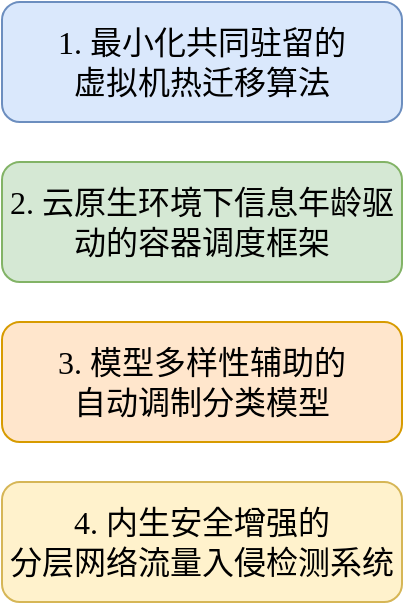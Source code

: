 <mxfile version="22.1.3" type="github">
  <diagram name="第 1 页" id="TFkyCCmXIhcKNt-2Raay">
    <mxGraphModel dx="1026" dy="601" grid="1" gridSize="10" guides="1" tooltips="1" connect="1" arrows="1" fold="1" page="1" pageScale="1" pageWidth="1169" pageHeight="827" math="0" shadow="0">
      <root>
        <mxCell id="0" />
        <mxCell id="1" parent="0" />
        <mxCell id="gg39BBJmfK9Wzds0mS3H-1" value="3.&amp;nbsp;模型多样性辅助的&lt;br&gt;自动调制分类模型" style="rounded=1;whiteSpace=wrap;html=1;fontFamily=Times New Roman;fontSize=16;fillColor=#ffe6cc;strokeColor=#d79b00;" vertex="1" parent="1">
          <mxGeometry x="400" y="240" width="200" height="60" as="geometry" />
        </mxCell>
        <mxCell id="gg39BBJmfK9Wzds0mS3H-2" value="2. 云原生环境下信息年龄驱动的容器调度框架" style="rounded=1;whiteSpace=wrap;html=1;fontFamily=Times New Roman;fontSize=16;fillColor=#d5e8d4;strokeColor=#82b366;" vertex="1" parent="1">
          <mxGeometry x="400" y="160" width="200" height="60" as="geometry" />
        </mxCell>
        <mxCell id="gg39BBJmfK9Wzds0mS3H-3" value="1. 最小化共同驻留的&lt;br&gt;虚拟机热迁移算法" style="rounded=1;whiteSpace=wrap;html=1;fontFamily=Times New Roman;fontSize=16;fillColor=#dae8fc;strokeColor=#6c8ebf;" vertex="1" parent="1">
          <mxGeometry x="400" y="80" width="200" height="60" as="geometry" />
        </mxCell>
        <mxCell id="gg39BBJmfK9Wzds0mS3H-4" value="4.&amp;nbsp;内生安全增强的&lt;br&gt;分层网络流量入侵检测系统" style="rounded=1;whiteSpace=wrap;html=1;fontFamily=Times New Roman;fontSize=16;fillColor=#fff2cc;strokeColor=#d6b656;" vertex="1" parent="1">
          <mxGeometry x="400" y="320" width="200" height="60" as="geometry" />
        </mxCell>
      </root>
    </mxGraphModel>
  </diagram>
</mxfile>
